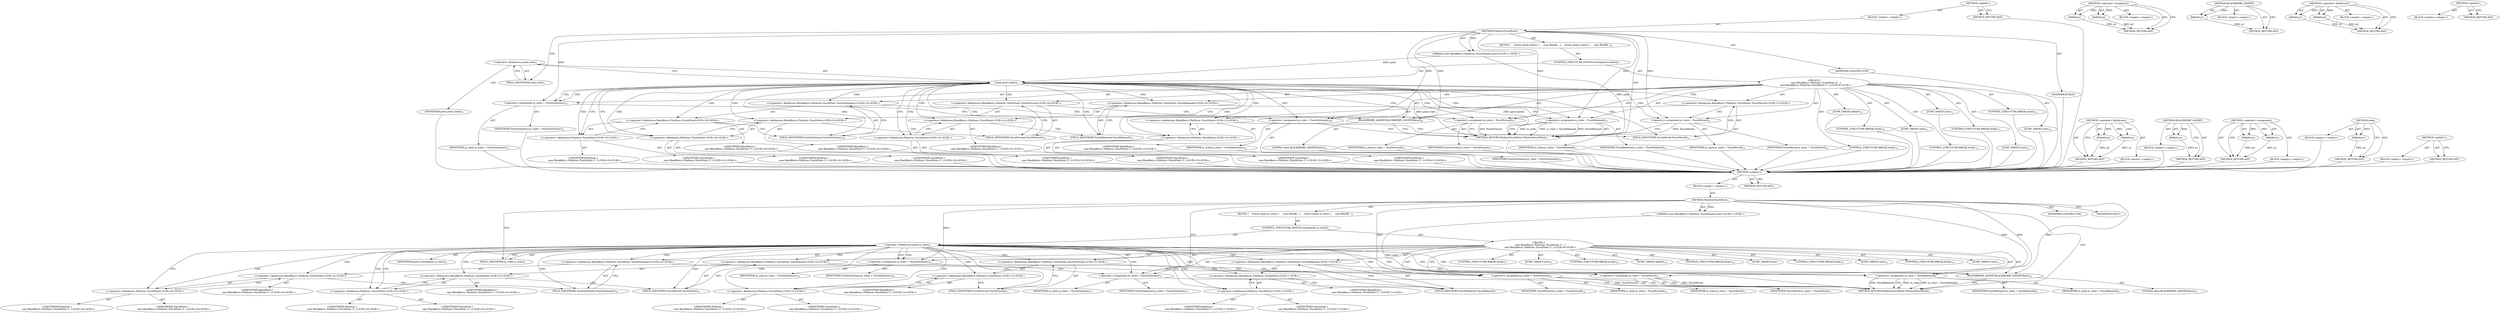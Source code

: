 digraph "&lt;global&gt;" {
vulnerable_6 [label=<(METHOD,&lt;global&gt;)<SUB>1</SUB>>];
vulnerable_7 [label=<(BLOCK,&lt;empty&gt;,&lt;empty&gt;)<SUB>1</SUB>>];
vulnerable_8 [label=<(METHOD,PlatformTouchPoint)<SUB>1</SUB>>];
vulnerable_9 [label="<(PARAM,const BlackBerry::Platform::TouchPoint&amp; point)<SUB>1</SUB>>"];
vulnerable_10 [label=<(BLOCK,{
    switch (point.m_state) {
     case BlackB...,{
    switch (point.m_state) {
     case BlackB...)<SUB>5</SUB>>];
vulnerable_11 [label=<(CONTROL_STRUCTURE,SWITCH,switch(point.m_state))<SUB>6</SUB>>];
vulnerable_12 [label=<(&lt;operator&gt;.fieldAccess,point.m_state)<SUB>6</SUB>>];
vulnerable_13 [label=<(IDENTIFIER,point,switch(point.m_state))<SUB>6</SUB>>];
vulnerable_14 [label=<(FIELD_IDENTIFIER,m_state,m_state)<SUB>6</SUB>>];
vulnerable_15 [label="<(BLOCK,{
     case BlackBerry::Platform::TouchPoint::T...,{
     case BlackBerry::Platform::TouchPoint::T...)<SUB>6</SUB>>"];
vulnerable_16 [label=<(JUMP_TARGET,case)<SUB>7</SUB>>];
vulnerable_17 [label="<(&lt;operator&gt;.fieldAccess,BlackBerry::Platform::TouchPoint::TouchReleased)<SUB>7</SUB>>"];
vulnerable_18 [label="<(&lt;operator&gt;.fieldAccess,BlackBerry::Platform::TouchPoint)<SUB>7</SUB>>"];
vulnerable_19 [label="<(IDENTIFIER,BlackBerry,{
     case BlackBerry::Platform::TouchPoint::T...)<SUB>7</SUB>>"];
vulnerable_20 [label="<(&lt;operator&gt;.fieldAccess,Platform::TouchPoint)<SUB>7</SUB>>"];
vulnerable_21 [label="<(IDENTIFIER,Platform,{
     case BlackBerry::Platform::TouchPoint::T...)<SUB>7</SUB>>"];
vulnerable_22 [label="<(IDENTIFIER,TouchPoint,{
     case BlackBerry::Platform::TouchPoint::T...)<SUB>7</SUB>>"];
vulnerable_23 [label=<(FIELD_IDENTIFIER,TouchReleased,TouchReleased)<SUB>7</SUB>>];
vulnerable_24 [label=<(&lt;operator&gt;.assignment,m_state = TouchReleased)<SUB>8</SUB>>];
vulnerable_25 [label=<(IDENTIFIER,m_state,m_state = TouchReleased)<SUB>8</SUB>>];
vulnerable_26 [label=<(IDENTIFIER,TouchReleased,m_state = TouchReleased)<SUB>8</SUB>>];
vulnerable_27 [label=<(CONTROL_STRUCTURE,BREAK,break;)<SUB>9</SUB>>];
vulnerable_28 [label=<(JUMP_TARGET,case)<SUB>10</SUB>>];
vulnerable_29 [label="<(&lt;operator&gt;.fieldAccess,BlackBerry::Platform::TouchPoint::TouchMoved)<SUB>10</SUB>>"];
vulnerable_30 [label="<(&lt;operator&gt;.fieldAccess,BlackBerry::Platform::TouchPoint)<SUB>10</SUB>>"];
vulnerable_31 [label="<(IDENTIFIER,BlackBerry,{
     case BlackBerry::Platform::TouchPoint::T...)<SUB>10</SUB>>"];
vulnerable_32 [label="<(&lt;operator&gt;.fieldAccess,Platform::TouchPoint)<SUB>10</SUB>>"];
vulnerable_33 [label="<(IDENTIFIER,Platform,{
     case BlackBerry::Platform::TouchPoint::T...)<SUB>10</SUB>>"];
vulnerable_34 [label="<(IDENTIFIER,TouchPoint,{
     case BlackBerry::Platform::TouchPoint::T...)<SUB>10</SUB>>"];
vulnerable_35 [label=<(FIELD_IDENTIFIER,TouchMoved,TouchMoved)<SUB>10</SUB>>];
vulnerable_36 [label=<(&lt;operator&gt;.assignment,m_state = TouchMoved)<SUB>11</SUB>>];
vulnerable_37 [label=<(IDENTIFIER,m_state,m_state = TouchMoved)<SUB>11</SUB>>];
vulnerable_38 [label=<(IDENTIFIER,TouchMoved,m_state = TouchMoved)<SUB>11</SUB>>];
vulnerable_39 [label=<(CONTROL_STRUCTURE,BREAK,break;)<SUB>12</SUB>>];
vulnerable_40 [label=<(JUMP_TARGET,case)<SUB>13</SUB>>];
vulnerable_41 [label="<(&lt;operator&gt;.fieldAccess,BlackBerry::Platform::TouchPoint::TouchPressed)<SUB>13</SUB>>"];
vulnerable_42 [label="<(&lt;operator&gt;.fieldAccess,BlackBerry::Platform::TouchPoint)<SUB>13</SUB>>"];
vulnerable_43 [label="<(IDENTIFIER,BlackBerry,{
     case BlackBerry::Platform::TouchPoint::T...)<SUB>13</SUB>>"];
vulnerable_44 [label="<(&lt;operator&gt;.fieldAccess,Platform::TouchPoint)<SUB>13</SUB>>"];
vulnerable_45 [label="<(IDENTIFIER,Platform,{
     case BlackBerry::Platform::TouchPoint::T...)<SUB>13</SUB>>"];
vulnerable_46 [label="<(IDENTIFIER,TouchPoint,{
     case BlackBerry::Platform::TouchPoint::T...)<SUB>13</SUB>>"];
vulnerable_47 [label=<(FIELD_IDENTIFIER,TouchPressed,TouchPressed)<SUB>13</SUB>>];
vulnerable_48 [label=<(&lt;operator&gt;.assignment,m_state = TouchPressed)<SUB>14</SUB>>];
vulnerable_49 [label=<(IDENTIFIER,m_state,m_state = TouchPressed)<SUB>14</SUB>>];
vulnerable_50 [label=<(IDENTIFIER,TouchPressed,m_state = TouchPressed)<SUB>14</SUB>>];
vulnerable_51 [label=<(CONTROL_STRUCTURE,BREAK,break;)<SUB>15</SUB>>];
vulnerable_52 [label=<(JUMP_TARGET,case)<SUB>16</SUB>>];
vulnerable_53 [label="<(&lt;operator&gt;.fieldAccess,BlackBerry::Platform::TouchPoint::TouchStationary)<SUB>16</SUB>>"];
vulnerable_54 [label="<(&lt;operator&gt;.fieldAccess,BlackBerry::Platform::TouchPoint)<SUB>16</SUB>>"];
vulnerable_55 [label="<(IDENTIFIER,BlackBerry,{
     case BlackBerry::Platform::TouchPoint::T...)<SUB>16</SUB>>"];
vulnerable_56 [label="<(&lt;operator&gt;.fieldAccess,Platform::TouchPoint)<SUB>16</SUB>>"];
vulnerable_57 [label="<(IDENTIFIER,Platform,{
     case BlackBerry::Platform::TouchPoint::T...)<SUB>16</SUB>>"];
vulnerable_58 [label="<(IDENTIFIER,TouchPoint,{
     case BlackBerry::Platform::TouchPoint::T...)<SUB>16</SUB>>"];
vulnerable_59 [label=<(FIELD_IDENTIFIER,TouchStationary,TouchStationary)<SUB>16</SUB>>];
vulnerable_60 [label=<(&lt;operator&gt;.assignment,m_state = TouchStationary)<SUB>17</SUB>>];
vulnerable_61 [label=<(IDENTIFIER,m_state,m_state = TouchStationary)<SUB>17</SUB>>];
vulnerable_62 [label=<(IDENTIFIER,TouchStationary,m_state = TouchStationary)<SUB>17</SUB>>];
vulnerable_63 [label=<(CONTROL_STRUCTURE,BREAK,break;)<SUB>18</SUB>>];
vulnerable_64 [label=<(JUMP_TARGET,default)<SUB>19</SUB>>];
vulnerable_65 [label=<(&lt;operator&gt;.assignment,m_state = TouchStationary)<SUB>20</SUB>>];
vulnerable_66 [label=<(IDENTIFIER,m_state,m_state = TouchStationary)<SUB>20</SUB>>];
vulnerable_67 [label=<(IDENTIFIER,TouchStationary,m_state = TouchStationary)<SUB>20</SUB>>];
vulnerable_68 [label=<(BLACKBERRY_ASSERT,BLACKBERRY_ASSERT(false))<SUB>21</SUB>>];
vulnerable_69 [label=<(LITERAL,false,BLACKBERRY_ASSERT(false))<SUB>21</SUB>>];
vulnerable_70 [label=<(CONTROL_STRUCTURE,BREAK,break;)<SUB>22</SUB>>];
vulnerable_71 [label=<(MODIFIER,CONSTRUCTOR)>];
vulnerable_72 [label=<(MODIFIER,PUBLIC)>];
vulnerable_73 [label=<(METHOD_RETURN,PlatformTouchPoint.PlatformTouchPoint)<SUB>1</SUB>>];
vulnerable_75 [label=<(METHOD_RETURN,ANY)<SUB>1</SUB>>];
vulnerable_103 [label=<(METHOD,&lt;operator&gt;.assignment)>];
vulnerable_104 [label=<(PARAM,p1)>];
vulnerable_105 [label=<(PARAM,p2)>];
vulnerable_106 [label=<(BLOCK,&lt;empty&gt;,&lt;empty&gt;)>];
vulnerable_107 [label=<(METHOD_RETURN,ANY)>];
vulnerable_108 [label=<(METHOD,BLACKBERRY_ASSERT)>];
vulnerable_109 [label=<(PARAM,p1)>];
vulnerable_110 [label=<(BLOCK,&lt;empty&gt;,&lt;empty&gt;)>];
vulnerable_111 [label=<(METHOD_RETURN,ANY)>];
vulnerable_98 [label=<(METHOD,&lt;operator&gt;.fieldAccess)>];
vulnerable_99 [label=<(PARAM,p1)>];
vulnerable_100 [label=<(PARAM,p2)>];
vulnerable_101 [label=<(BLOCK,&lt;empty&gt;,&lt;empty&gt;)>];
vulnerable_102 [label=<(METHOD_RETURN,ANY)>];
vulnerable_92 [label=<(METHOD,&lt;global&gt;)<SUB>1</SUB>>];
vulnerable_93 [label=<(BLOCK,&lt;empty&gt;,&lt;empty&gt;)>];
vulnerable_94 [label=<(METHOD_RETURN,ANY)>];
fixed_6 [label=<(METHOD,&lt;global&gt;)<SUB>1</SUB>>];
fixed_7 [label=<(BLOCK,&lt;empty&gt;,&lt;empty&gt;)<SUB>1</SUB>>];
fixed_8 [label=<(METHOD,PlatformTouchPoint)<SUB>1</SUB>>];
fixed_9 [label="<(PARAM,const BlackBerry::Platform::TouchPoint&amp; point)<SUB>1</SUB>>"];
fixed_10 [label=<(BLOCK,{
    switch (point.state()) {
     case BlackB...,{
    switch (point.state()) {
     case BlackB...)<SUB>8</SUB>>];
fixed_11 [label=<(CONTROL_STRUCTURE,SWITCH,switch(point.state()))<SUB>9</SUB>>];
fixed_12 [label=<(state,point.state())<SUB>9</SUB>>];
fixed_13 [label=<(&lt;operator&gt;.fieldAccess,point.state)<SUB>9</SUB>>];
fixed_14 [label=<(IDENTIFIER,point,point.state())<SUB>9</SUB>>];
fixed_15 [label=<(FIELD_IDENTIFIER,state,state)<SUB>9</SUB>>];
fixed_16 [label="<(BLOCK,{
     case BlackBerry::Platform::TouchPoint::T...,{
     case BlackBerry::Platform::TouchPoint::T...)<SUB>9</SUB>>"];
fixed_17 [label=<(JUMP_TARGET,case)<SUB>10</SUB>>];
fixed_18 [label="<(&lt;operator&gt;.fieldAccess,BlackBerry::Platform::TouchPoint::TouchReleased)<SUB>10</SUB>>"];
fixed_19 [label="<(&lt;operator&gt;.fieldAccess,BlackBerry::Platform::TouchPoint)<SUB>10</SUB>>"];
fixed_20 [label="<(IDENTIFIER,BlackBerry,{
     case BlackBerry::Platform::TouchPoint::T...)<SUB>10</SUB>>"];
fixed_21 [label="<(&lt;operator&gt;.fieldAccess,Platform::TouchPoint)<SUB>10</SUB>>"];
fixed_22 [label="<(IDENTIFIER,Platform,{
     case BlackBerry::Platform::TouchPoint::T...)<SUB>10</SUB>>"];
fixed_23 [label="<(IDENTIFIER,TouchPoint,{
     case BlackBerry::Platform::TouchPoint::T...)<SUB>10</SUB>>"];
fixed_24 [label=<(FIELD_IDENTIFIER,TouchReleased,TouchReleased)<SUB>10</SUB>>];
fixed_25 [label=<(&lt;operator&gt;.assignment,m_state = TouchReleased)<SUB>11</SUB>>];
fixed_26 [label=<(IDENTIFIER,m_state,m_state = TouchReleased)<SUB>11</SUB>>];
fixed_27 [label=<(IDENTIFIER,TouchReleased,m_state = TouchReleased)<SUB>11</SUB>>];
fixed_28 [label=<(CONTROL_STRUCTURE,BREAK,break;)<SUB>12</SUB>>];
fixed_29 [label=<(JUMP_TARGET,case)<SUB>13</SUB>>];
fixed_30 [label="<(&lt;operator&gt;.fieldAccess,BlackBerry::Platform::TouchPoint::TouchMoved)<SUB>13</SUB>>"];
fixed_31 [label="<(&lt;operator&gt;.fieldAccess,BlackBerry::Platform::TouchPoint)<SUB>13</SUB>>"];
fixed_32 [label="<(IDENTIFIER,BlackBerry,{
     case BlackBerry::Platform::TouchPoint::T...)<SUB>13</SUB>>"];
fixed_33 [label="<(&lt;operator&gt;.fieldAccess,Platform::TouchPoint)<SUB>13</SUB>>"];
fixed_34 [label="<(IDENTIFIER,Platform,{
     case BlackBerry::Platform::TouchPoint::T...)<SUB>13</SUB>>"];
fixed_35 [label="<(IDENTIFIER,TouchPoint,{
     case BlackBerry::Platform::TouchPoint::T...)<SUB>13</SUB>>"];
fixed_36 [label=<(FIELD_IDENTIFIER,TouchMoved,TouchMoved)<SUB>13</SUB>>];
fixed_37 [label=<(&lt;operator&gt;.assignment,m_state = TouchMoved)<SUB>14</SUB>>];
fixed_38 [label=<(IDENTIFIER,m_state,m_state = TouchMoved)<SUB>14</SUB>>];
fixed_39 [label=<(IDENTIFIER,TouchMoved,m_state = TouchMoved)<SUB>14</SUB>>];
fixed_40 [label=<(CONTROL_STRUCTURE,BREAK,break;)<SUB>15</SUB>>];
fixed_41 [label=<(JUMP_TARGET,case)<SUB>16</SUB>>];
fixed_42 [label="<(&lt;operator&gt;.fieldAccess,BlackBerry::Platform::TouchPoint::TouchPressed)<SUB>16</SUB>>"];
fixed_43 [label="<(&lt;operator&gt;.fieldAccess,BlackBerry::Platform::TouchPoint)<SUB>16</SUB>>"];
fixed_44 [label="<(IDENTIFIER,BlackBerry,{
     case BlackBerry::Platform::TouchPoint::T...)<SUB>16</SUB>>"];
fixed_45 [label="<(&lt;operator&gt;.fieldAccess,Platform::TouchPoint)<SUB>16</SUB>>"];
fixed_46 [label="<(IDENTIFIER,Platform,{
     case BlackBerry::Platform::TouchPoint::T...)<SUB>16</SUB>>"];
fixed_47 [label="<(IDENTIFIER,TouchPoint,{
     case BlackBerry::Platform::TouchPoint::T...)<SUB>16</SUB>>"];
fixed_48 [label=<(FIELD_IDENTIFIER,TouchPressed,TouchPressed)<SUB>16</SUB>>];
fixed_49 [label=<(&lt;operator&gt;.assignment,m_state = TouchPressed)<SUB>17</SUB>>];
fixed_50 [label=<(IDENTIFIER,m_state,m_state = TouchPressed)<SUB>17</SUB>>];
fixed_51 [label=<(IDENTIFIER,TouchPressed,m_state = TouchPressed)<SUB>17</SUB>>];
fixed_52 [label=<(CONTROL_STRUCTURE,BREAK,break;)<SUB>18</SUB>>];
fixed_53 [label=<(JUMP_TARGET,case)<SUB>19</SUB>>];
fixed_54 [label="<(&lt;operator&gt;.fieldAccess,BlackBerry::Platform::TouchPoint::TouchStationary)<SUB>19</SUB>>"];
fixed_55 [label="<(&lt;operator&gt;.fieldAccess,BlackBerry::Platform::TouchPoint)<SUB>19</SUB>>"];
fixed_56 [label="<(IDENTIFIER,BlackBerry,{
     case BlackBerry::Platform::TouchPoint::T...)<SUB>19</SUB>>"];
fixed_57 [label="<(&lt;operator&gt;.fieldAccess,Platform::TouchPoint)<SUB>19</SUB>>"];
fixed_58 [label="<(IDENTIFIER,Platform,{
     case BlackBerry::Platform::TouchPoint::T...)<SUB>19</SUB>>"];
fixed_59 [label="<(IDENTIFIER,TouchPoint,{
     case BlackBerry::Platform::TouchPoint::T...)<SUB>19</SUB>>"];
fixed_60 [label=<(FIELD_IDENTIFIER,TouchStationary,TouchStationary)<SUB>19</SUB>>];
fixed_61 [label=<(&lt;operator&gt;.assignment,m_state = TouchStationary)<SUB>20</SUB>>];
fixed_62 [label=<(IDENTIFIER,m_state,m_state = TouchStationary)<SUB>20</SUB>>];
fixed_63 [label=<(IDENTIFIER,TouchStationary,m_state = TouchStationary)<SUB>20</SUB>>];
fixed_64 [label=<(CONTROL_STRUCTURE,BREAK,break;)<SUB>21</SUB>>];
fixed_65 [label=<(JUMP_TARGET,default)<SUB>22</SUB>>];
fixed_66 [label=<(&lt;operator&gt;.assignment,m_state = TouchStationary)<SUB>23</SUB>>];
fixed_67 [label=<(IDENTIFIER,m_state,m_state = TouchStationary)<SUB>23</SUB>>];
fixed_68 [label=<(IDENTIFIER,TouchStationary,m_state = TouchStationary)<SUB>23</SUB>>];
fixed_69 [label=<(BLACKBERRY_ASSERT,BLACKBERRY_ASSERT(false))<SUB>24</SUB>>];
fixed_70 [label=<(LITERAL,false,BLACKBERRY_ASSERT(false))<SUB>24</SUB>>];
fixed_71 [label=<(CONTROL_STRUCTURE,BREAK,break;)<SUB>25</SUB>>];
fixed_72 [label=<(MODIFIER,CONSTRUCTOR)>];
fixed_73 [label=<(MODIFIER,PUBLIC)>];
fixed_74 [label=<(METHOD_RETURN,PlatformTouchPoint.PlatformTouchPoint)<SUB>1</SUB>>];
fixed_76 [label=<(METHOD_RETURN,ANY)<SUB>1</SUB>>];
fixed_103 [label=<(METHOD,&lt;operator&gt;.fieldAccess)>];
fixed_104 [label=<(PARAM,p1)>];
fixed_105 [label=<(PARAM,p2)>];
fixed_106 [label=<(BLOCK,&lt;empty&gt;,&lt;empty&gt;)>];
fixed_107 [label=<(METHOD_RETURN,ANY)>];
fixed_113 [label=<(METHOD,BLACKBERRY_ASSERT)>];
fixed_114 [label=<(PARAM,p1)>];
fixed_115 [label=<(BLOCK,&lt;empty&gt;,&lt;empty&gt;)>];
fixed_116 [label=<(METHOD_RETURN,ANY)>];
fixed_108 [label=<(METHOD,&lt;operator&gt;.assignment)>];
fixed_109 [label=<(PARAM,p1)>];
fixed_110 [label=<(PARAM,p2)>];
fixed_111 [label=<(BLOCK,&lt;empty&gt;,&lt;empty&gt;)>];
fixed_112 [label=<(METHOD_RETURN,ANY)>];
fixed_99 [label=<(METHOD,state)>];
fixed_100 [label=<(PARAM,p1)>];
fixed_101 [label=<(BLOCK,&lt;empty&gt;,&lt;empty&gt;)>];
fixed_102 [label=<(METHOD_RETURN,ANY)>];
fixed_93 [label=<(METHOD,&lt;global&gt;)<SUB>1</SUB>>];
fixed_94 [label=<(BLOCK,&lt;empty&gt;,&lt;empty&gt;)>];
fixed_95 [label=<(METHOD_RETURN,ANY)>];
vulnerable_6 -> vulnerable_7  [key=0, label="AST: "];
vulnerable_6 -> vulnerable_75  [key=0, label="AST: "];
vulnerable_6 -> vulnerable_75  [key=1, label="CFG: "];
vulnerable_7 -> vulnerable_8  [key=0, label="AST: "];
vulnerable_8 -> vulnerable_9  [key=0, label="AST: "];
vulnerable_8 -> vulnerable_9  [key=1, label="DDG: "];
vulnerable_8 -> vulnerable_10  [key=0, label="AST: "];
vulnerable_8 -> vulnerable_71  [key=0, label="AST: "];
vulnerable_8 -> vulnerable_72  [key=0, label="AST: "];
vulnerable_8 -> vulnerable_73  [key=0, label="AST: "];
vulnerable_8 -> vulnerable_14  [key=0, label="CFG: "];
vulnerable_8 -> vulnerable_24  [key=0, label="DDG: "];
vulnerable_8 -> vulnerable_36  [key=0, label="DDG: "];
vulnerable_8 -> vulnerable_48  [key=0, label="DDG: "];
vulnerable_8 -> vulnerable_60  [key=0, label="DDG: "];
vulnerable_8 -> vulnerable_65  [key=0, label="DDG: "];
vulnerable_8 -> vulnerable_68  [key=0, label="DDG: "];
vulnerable_9 -> vulnerable_73  [key=0, label="DDG: point"];
vulnerable_10 -> vulnerable_11  [key=0, label="AST: "];
vulnerable_11 -> vulnerable_12  [key=0, label="AST: "];
vulnerable_11 -> vulnerable_15  [key=0, label="AST: "];
vulnerable_12 -> vulnerable_13  [key=0, label="AST: "];
vulnerable_12 -> vulnerable_14  [key=0, label="AST: "];
vulnerable_12 -> vulnerable_20  [key=0, label="CFG: "];
vulnerable_12 -> vulnerable_20  [key=1, label="CDG: "];
vulnerable_12 -> vulnerable_32  [key=0, label="CFG: "];
vulnerable_12 -> vulnerable_32  [key=1, label="CDG: "];
vulnerable_12 -> vulnerable_44  [key=0, label="CFG: "];
vulnerable_12 -> vulnerable_44  [key=1, label="CDG: "];
vulnerable_12 -> vulnerable_56  [key=0, label="CFG: "];
vulnerable_12 -> vulnerable_56  [key=1, label="CDG: "];
vulnerable_12 -> vulnerable_65  [key=0, label="CFG: "];
vulnerable_12 -> vulnerable_65  [key=1, label="CDG: "];
vulnerable_12 -> vulnerable_17  [key=0, label="CDG: "];
vulnerable_12 -> vulnerable_47  [key=0, label="CDG: "];
vulnerable_12 -> vulnerable_30  [key=0, label="CDG: "];
vulnerable_12 -> vulnerable_48  [key=0, label="CDG: "];
vulnerable_12 -> vulnerable_68  [key=0, label="CDG: "];
vulnerable_12 -> vulnerable_60  [key=0, label="CDG: "];
vulnerable_12 -> vulnerable_42  [key=0, label="CDG: "];
vulnerable_12 -> vulnerable_29  [key=0, label="CDG: "];
vulnerable_12 -> vulnerable_18  [key=0, label="CDG: "];
vulnerable_12 -> vulnerable_59  [key=0, label="CDG: "];
vulnerable_12 -> vulnerable_35  [key=0, label="CDG: "];
vulnerable_12 -> vulnerable_54  [key=0, label="CDG: "];
vulnerable_12 -> vulnerable_24  [key=0, label="CDG: "];
vulnerable_12 -> vulnerable_23  [key=0, label="CDG: "];
vulnerable_12 -> vulnerable_36  [key=0, label="CDG: "];
vulnerable_12 -> vulnerable_53  [key=0, label="CDG: "];
vulnerable_12 -> vulnerable_41  [key=0, label="CDG: "];
vulnerable_14 -> vulnerable_12  [key=0, label="CFG: "];
vulnerable_15 -> vulnerable_16  [key=0, label="AST: "];
vulnerable_15 -> vulnerable_17  [key=0, label="AST: "];
vulnerable_15 -> vulnerable_24  [key=0, label="AST: "];
vulnerable_15 -> vulnerable_27  [key=0, label="AST: "];
vulnerable_15 -> vulnerable_28  [key=0, label="AST: "];
vulnerable_15 -> vulnerable_29  [key=0, label="AST: "];
vulnerable_15 -> vulnerable_36  [key=0, label="AST: "];
vulnerable_15 -> vulnerable_39  [key=0, label="AST: "];
vulnerable_15 -> vulnerable_40  [key=0, label="AST: "];
vulnerable_15 -> vulnerable_41  [key=0, label="AST: "];
vulnerable_15 -> vulnerable_48  [key=0, label="AST: "];
vulnerable_15 -> vulnerable_51  [key=0, label="AST: "];
vulnerable_15 -> vulnerable_52  [key=0, label="AST: "];
vulnerable_15 -> vulnerable_53  [key=0, label="AST: "];
vulnerable_15 -> vulnerable_60  [key=0, label="AST: "];
vulnerable_15 -> vulnerable_63  [key=0, label="AST: "];
vulnerable_15 -> vulnerable_64  [key=0, label="AST: "];
vulnerable_15 -> vulnerable_65  [key=0, label="AST: "];
vulnerable_15 -> vulnerable_68  [key=0, label="AST: "];
vulnerable_15 -> vulnerable_70  [key=0, label="AST: "];
vulnerable_17 -> vulnerable_18  [key=0, label="AST: "];
vulnerable_17 -> vulnerable_23  [key=0, label="AST: "];
vulnerable_17 -> vulnerable_24  [key=0, label="CFG: "];
vulnerable_18 -> vulnerable_19  [key=0, label="AST: "];
vulnerable_18 -> vulnerable_20  [key=0, label="AST: "];
vulnerable_18 -> vulnerable_23  [key=0, label="CFG: "];
vulnerable_20 -> vulnerable_21  [key=0, label="AST: "];
vulnerable_20 -> vulnerable_22  [key=0, label="AST: "];
vulnerable_20 -> vulnerable_18  [key=0, label="CFG: "];
vulnerable_23 -> vulnerable_17  [key=0, label="CFG: "];
vulnerable_24 -> vulnerable_25  [key=0, label="AST: "];
vulnerable_24 -> vulnerable_26  [key=0, label="AST: "];
vulnerable_24 -> vulnerable_73  [key=0, label="CFG: "];
vulnerable_24 -> vulnerable_73  [key=1, label="DDG: m_state"];
vulnerable_24 -> vulnerable_73  [key=2, label="DDG: m_state = TouchReleased"];
vulnerable_24 -> vulnerable_73  [key=3, label="DDG: TouchReleased"];
vulnerable_29 -> vulnerable_30  [key=0, label="AST: "];
vulnerable_29 -> vulnerable_35  [key=0, label="AST: "];
vulnerable_29 -> vulnerable_36  [key=0, label="CFG: "];
vulnerable_30 -> vulnerable_31  [key=0, label="AST: "];
vulnerable_30 -> vulnerable_32  [key=0, label="AST: "];
vulnerable_30 -> vulnerable_35  [key=0, label="CFG: "];
vulnerable_32 -> vulnerable_33  [key=0, label="AST: "];
vulnerable_32 -> vulnerable_34  [key=0, label="AST: "];
vulnerable_32 -> vulnerable_30  [key=0, label="CFG: "];
vulnerable_35 -> vulnerable_29  [key=0, label="CFG: "];
vulnerable_36 -> vulnerable_37  [key=0, label="AST: "];
vulnerable_36 -> vulnerable_38  [key=0, label="AST: "];
vulnerable_36 -> vulnerable_73  [key=0, label="CFG: "];
vulnerable_36 -> vulnerable_73  [key=1, label="DDG: TouchMoved"];
vulnerable_41 -> vulnerable_42  [key=0, label="AST: "];
vulnerable_41 -> vulnerable_47  [key=0, label="AST: "];
vulnerable_41 -> vulnerable_48  [key=0, label="CFG: "];
vulnerable_42 -> vulnerable_43  [key=0, label="AST: "];
vulnerable_42 -> vulnerable_44  [key=0, label="AST: "];
vulnerable_42 -> vulnerable_47  [key=0, label="CFG: "];
vulnerable_44 -> vulnerable_45  [key=0, label="AST: "];
vulnerable_44 -> vulnerable_46  [key=0, label="AST: "];
vulnerable_44 -> vulnerable_42  [key=0, label="CFG: "];
vulnerable_47 -> vulnerable_41  [key=0, label="CFG: "];
vulnerable_48 -> vulnerable_49  [key=0, label="AST: "];
vulnerable_48 -> vulnerable_50  [key=0, label="AST: "];
vulnerable_48 -> vulnerable_73  [key=0, label="CFG: "];
vulnerable_48 -> vulnerable_73  [key=1, label="DDG: TouchPressed"];
vulnerable_53 -> vulnerable_54  [key=0, label="AST: "];
vulnerable_53 -> vulnerable_59  [key=0, label="AST: "];
vulnerable_53 -> vulnerable_60  [key=0, label="CFG: "];
vulnerable_54 -> vulnerable_55  [key=0, label="AST: "];
vulnerable_54 -> vulnerable_56  [key=0, label="AST: "];
vulnerable_54 -> vulnerable_59  [key=0, label="CFG: "];
vulnerable_56 -> vulnerable_57  [key=0, label="AST: "];
vulnerable_56 -> vulnerable_58  [key=0, label="AST: "];
vulnerable_56 -> vulnerable_54  [key=0, label="CFG: "];
vulnerable_59 -> vulnerable_53  [key=0, label="CFG: "];
vulnerable_60 -> vulnerable_61  [key=0, label="AST: "];
vulnerable_60 -> vulnerable_62  [key=0, label="AST: "];
vulnerable_60 -> vulnerable_73  [key=0, label="CFG: "];
vulnerable_65 -> vulnerable_66  [key=0, label="AST: "];
vulnerable_65 -> vulnerable_67  [key=0, label="AST: "];
vulnerable_65 -> vulnerable_68  [key=0, label="CFG: "];
vulnerable_68 -> vulnerable_69  [key=0, label="AST: "];
vulnerable_68 -> vulnerable_73  [key=0, label="CFG: "];
vulnerable_103 -> vulnerable_104  [key=0, label="AST: "];
vulnerable_103 -> vulnerable_104  [key=1, label="DDG: "];
vulnerable_103 -> vulnerable_106  [key=0, label="AST: "];
vulnerable_103 -> vulnerable_105  [key=0, label="AST: "];
vulnerable_103 -> vulnerable_105  [key=1, label="DDG: "];
vulnerable_103 -> vulnerable_107  [key=0, label="AST: "];
vulnerable_103 -> vulnerable_107  [key=1, label="CFG: "];
vulnerable_104 -> vulnerable_107  [key=0, label="DDG: p1"];
vulnerable_105 -> vulnerable_107  [key=0, label="DDG: p2"];
vulnerable_108 -> vulnerable_109  [key=0, label="AST: "];
vulnerable_108 -> vulnerable_109  [key=1, label="DDG: "];
vulnerable_108 -> vulnerable_110  [key=0, label="AST: "];
vulnerable_108 -> vulnerable_111  [key=0, label="AST: "];
vulnerable_108 -> vulnerable_111  [key=1, label="CFG: "];
vulnerable_109 -> vulnerable_111  [key=0, label="DDG: p1"];
vulnerable_98 -> vulnerable_99  [key=0, label="AST: "];
vulnerable_98 -> vulnerable_99  [key=1, label="DDG: "];
vulnerable_98 -> vulnerable_101  [key=0, label="AST: "];
vulnerable_98 -> vulnerable_100  [key=0, label="AST: "];
vulnerable_98 -> vulnerable_100  [key=1, label="DDG: "];
vulnerable_98 -> vulnerable_102  [key=0, label="AST: "];
vulnerable_98 -> vulnerable_102  [key=1, label="CFG: "];
vulnerable_99 -> vulnerable_102  [key=0, label="DDG: p1"];
vulnerable_100 -> vulnerable_102  [key=0, label="DDG: p2"];
vulnerable_92 -> vulnerable_93  [key=0, label="AST: "];
vulnerable_92 -> vulnerable_94  [key=0, label="AST: "];
vulnerable_92 -> vulnerable_94  [key=1, label="CFG: "];
fixed_6 -> fixed_7  [key=0, label="AST: "];
fixed_6 -> fixed_76  [key=0, label="AST: "];
fixed_6 -> fixed_76  [key=1, label="CFG: "];
fixed_7 -> fixed_8  [key=0, label="AST: "];
fixed_8 -> fixed_9  [key=0, label="AST: "];
fixed_8 -> fixed_9  [key=1, label="DDG: "];
fixed_8 -> fixed_10  [key=0, label="AST: "];
fixed_8 -> fixed_72  [key=0, label="AST: "];
fixed_8 -> fixed_73  [key=0, label="AST: "];
fixed_8 -> fixed_74  [key=0, label="AST: "];
fixed_8 -> fixed_15  [key=0, label="CFG: "];
fixed_8 -> fixed_25  [key=0, label="DDG: "];
fixed_8 -> fixed_37  [key=0, label="DDG: "];
fixed_8 -> fixed_49  [key=0, label="DDG: "];
fixed_8 -> fixed_61  [key=0, label="DDG: "];
fixed_8 -> fixed_66  [key=0, label="DDG: "];
fixed_8 -> fixed_69  [key=0, label="DDG: "];
fixed_9 -> fixed_74  [key=0, label="DDG: point"];
fixed_9 -> fixed_12  [key=0, label="DDG: point"];
fixed_10 -> fixed_11  [key=0, label="AST: "];
fixed_11 -> fixed_12  [key=0, label="AST: "];
fixed_11 -> fixed_16  [key=0, label="AST: "];
fixed_12 -> fixed_13  [key=0, label="AST: "];
fixed_12 -> fixed_21  [key=0, label="CFG: "];
fixed_12 -> fixed_21  [key=1, label="CDG: "];
fixed_12 -> fixed_33  [key=0, label="CFG: "];
fixed_12 -> fixed_33  [key=1, label="CDG: "];
fixed_12 -> fixed_45  [key=0, label="CFG: "];
fixed_12 -> fixed_45  [key=1, label="CDG: "];
fixed_12 -> fixed_57  [key=0, label="CFG: "];
fixed_12 -> fixed_57  [key=1, label="CDG: "];
fixed_12 -> fixed_66  [key=0, label="CFG: "];
fixed_12 -> fixed_66  [key=1, label="CDG: "];
fixed_12 -> fixed_74  [key=0, label="DDG: point.state"];
fixed_12 -> fixed_74  [key=1, label="DDG: point.state()"];
fixed_12 -> fixed_30  [key=0, label="CDG: "];
fixed_12 -> fixed_48  [key=0, label="CDG: "];
fixed_12 -> fixed_49  [key=0, label="CDG: "];
fixed_12 -> fixed_60  [key=0, label="CDG: "];
fixed_12 -> fixed_42  [key=0, label="CDG: "];
fixed_12 -> fixed_19  [key=0, label="CDG: "];
fixed_12 -> fixed_37  [key=0, label="CDG: "];
fixed_12 -> fixed_25  [key=0, label="CDG: "];
fixed_12 -> fixed_69  [key=0, label="CDG: "];
fixed_12 -> fixed_18  [key=0, label="CDG: "];
fixed_12 -> fixed_54  [key=0, label="CDG: "];
fixed_12 -> fixed_43  [key=0, label="CDG: "];
fixed_12 -> fixed_24  [key=0, label="CDG: "];
fixed_12 -> fixed_61  [key=0, label="CDG: "];
fixed_12 -> fixed_36  [key=0, label="CDG: "];
fixed_12 -> fixed_55  [key=0, label="CDG: "];
fixed_12 -> fixed_31  [key=0, label="CDG: "];
fixed_13 -> fixed_14  [key=0, label="AST: "];
fixed_13 -> fixed_15  [key=0, label="AST: "];
fixed_13 -> fixed_12  [key=0, label="CFG: "];
fixed_14 -> vulnerable_6  [key=0];
fixed_15 -> fixed_13  [key=0, label="CFG: "];
fixed_16 -> fixed_17  [key=0, label="AST: "];
fixed_16 -> fixed_18  [key=0, label="AST: "];
fixed_16 -> fixed_25  [key=0, label="AST: "];
fixed_16 -> fixed_28  [key=0, label="AST: "];
fixed_16 -> fixed_29  [key=0, label="AST: "];
fixed_16 -> fixed_30  [key=0, label="AST: "];
fixed_16 -> fixed_37  [key=0, label="AST: "];
fixed_16 -> fixed_40  [key=0, label="AST: "];
fixed_16 -> fixed_41  [key=0, label="AST: "];
fixed_16 -> fixed_42  [key=0, label="AST: "];
fixed_16 -> fixed_49  [key=0, label="AST: "];
fixed_16 -> fixed_52  [key=0, label="AST: "];
fixed_16 -> fixed_53  [key=0, label="AST: "];
fixed_16 -> fixed_54  [key=0, label="AST: "];
fixed_16 -> fixed_61  [key=0, label="AST: "];
fixed_16 -> fixed_64  [key=0, label="AST: "];
fixed_16 -> fixed_65  [key=0, label="AST: "];
fixed_16 -> fixed_66  [key=0, label="AST: "];
fixed_16 -> fixed_69  [key=0, label="AST: "];
fixed_16 -> fixed_71  [key=0, label="AST: "];
fixed_17 -> vulnerable_6  [key=0];
fixed_18 -> fixed_19  [key=0, label="AST: "];
fixed_18 -> fixed_24  [key=0, label="AST: "];
fixed_18 -> fixed_25  [key=0, label="CFG: "];
fixed_19 -> fixed_20  [key=0, label="AST: "];
fixed_19 -> fixed_21  [key=0, label="AST: "];
fixed_19 -> fixed_24  [key=0, label="CFG: "];
fixed_20 -> vulnerable_6  [key=0];
fixed_21 -> fixed_22  [key=0, label="AST: "];
fixed_21 -> fixed_23  [key=0, label="AST: "];
fixed_21 -> fixed_19  [key=0, label="CFG: "];
fixed_22 -> vulnerable_6  [key=0];
fixed_23 -> vulnerable_6  [key=0];
fixed_24 -> fixed_18  [key=0, label="CFG: "];
fixed_25 -> fixed_26  [key=0, label="AST: "];
fixed_25 -> fixed_27  [key=0, label="AST: "];
fixed_25 -> fixed_74  [key=0, label="CFG: "];
fixed_25 -> fixed_74  [key=1, label="DDG: m_state"];
fixed_25 -> fixed_74  [key=2, label="DDG: m_state = TouchReleased"];
fixed_25 -> fixed_74  [key=3, label="DDG: TouchReleased"];
fixed_26 -> vulnerable_6  [key=0];
fixed_27 -> vulnerable_6  [key=0];
fixed_28 -> vulnerable_6  [key=0];
fixed_29 -> vulnerable_6  [key=0];
fixed_30 -> fixed_31  [key=0, label="AST: "];
fixed_30 -> fixed_36  [key=0, label="AST: "];
fixed_30 -> fixed_37  [key=0, label="CFG: "];
fixed_31 -> fixed_32  [key=0, label="AST: "];
fixed_31 -> fixed_33  [key=0, label="AST: "];
fixed_31 -> fixed_36  [key=0, label="CFG: "];
fixed_32 -> vulnerable_6  [key=0];
fixed_33 -> fixed_34  [key=0, label="AST: "];
fixed_33 -> fixed_35  [key=0, label="AST: "];
fixed_33 -> fixed_31  [key=0, label="CFG: "];
fixed_34 -> vulnerable_6  [key=0];
fixed_35 -> vulnerable_6  [key=0];
fixed_36 -> fixed_30  [key=0, label="CFG: "];
fixed_37 -> fixed_38  [key=0, label="AST: "];
fixed_37 -> fixed_39  [key=0, label="AST: "];
fixed_37 -> fixed_74  [key=0, label="CFG: "];
fixed_37 -> fixed_74  [key=1, label="DDG: TouchMoved"];
fixed_38 -> vulnerable_6  [key=0];
fixed_39 -> vulnerable_6  [key=0];
fixed_40 -> vulnerable_6  [key=0];
fixed_41 -> vulnerable_6  [key=0];
fixed_42 -> fixed_43  [key=0, label="AST: "];
fixed_42 -> fixed_48  [key=0, label="AST: "];
fixed_42 -> fixed_49  [key=0, label="CFG: "];
fixed_43 -> fixed_44  [key=0, label="AST: "];
fixed_43 -> fixed_45  [key=0, label="AST: "];
fixed_43 -> fixed_48  [key=0, label="CFG: "];
fixed_44 -> vulnerable_6  [key=0];
fixed_45 -> fixed_46  [key=0, label="AST: "];
fixed_45 -> fixed_47  [key=0, label="AST: "];
fixed_45 -> fixed_43  [key=0, label="CFG: "];
fixed_46 -> vulnerable_6  [key=0];
fixed_47 -> vulnerable_6  [key=0];
fixed_48 -> fixed_42  [key=0, label="CFG: "];
fixed_49 -> fixed_50  [key=0, label="AST: "];
fixed_49 -> fixed_51  [key=0, label="AST: "];
fixed_49 -> fixed_74  [key=0, label="CFG: "];
fixed_49 -> fixed_74  [key=1, label="DDG: TouchPressed"];
fixed_50 -> vulnerable_6  [key=0];
fixed_51 -> vulnerable_6  [key=0];
fixed_52 -> vulnerable_6  [key=0];
fixed_53 -> vulnerable_6  [key=0];
fixed_54 -> fixed_55  [key=0, label="AST: "];
fixed_54 -> fixed_60  [key=0, label="AST: "];
fixed_54 -> fixed_61  [key=0, label="CFG: "];
fixed_55 -> fixed_56  [key=0, label="AST: "];
fixed_55 -> fixed_57  [key=0, label="AST: "];
fixed_55 -> fixed_60  [key=0, label="CFG: "];
fixed_56 -> vulnerable_6  [key=0];
fixed_57 -> fixed_58  [key=0, label="AST: "];
fixed_57 -> fixed_59  [key=0, label="AST: "];
fixed_57 -> fixed_55  [key=0, label="CFG: "];
fixed_58 -> vulnerable_6  [key=0];
fixed_59 -> vulnerable_6  [key=0];
fixed_60 -> fixed_54  [key=0, label="CFG: "];
fixed_61 -> fixed_62  [key=0, label="AST: "];
fixed_61 -> fixed_63  [key=0, label="AST: "];
fixed_61 -> fixed_74  [key=0, label="CFG: "];
fixed_62 -> vulnerable_6  [key=0];
fixed_63 -> vulnerable_6  [key=0];
fixed_64 -> vulnerable_6  [key=0];
fixed_65 -> vulnerable_6  [key=0];
fixed_66 -> fixed_67  [key=0, label="AST: "];
fixed_66 -> fixed_68  [key=0, label="AST: "];
fixed_66 -> fixed_69  [key=0, label="CFG: "];
fixed_67 -> vulnerable_6  [key=0];
fixed_68 -> vulnerable_6  [key=0];
fixed_69 -> fixed_70  [key=0, label="AST: "];
fixed_69 -> fixed_74  [key=0, label="CFG: "];
fixed_70 -> vulnerable_6  [key=0];
fixed_71 -> vulnerable_6  [key=0];
fixed_72 -> vulnerable_6  [key=0];
fixed_73 -> vulnerable_6  [key=0];
fixed_74 -> vulnerable_6  [key=0];
fixed_76 -> vulnerable_6  [key=0];
fixed_103 -> fixed_104  [key=0, label="AST: "];
fixed_103 -> fixed_104  [key=1, label="DDG: "];
fixed_103 -> fixed_106  [key=0, label="AST: "];
fixed_103 -> fixed_105  [key=0, label="AST: "];
fixed_103 -> fixed_105  [key=1, label="DDG: "];
fixed_103 -> fixed_107  [key=0, label="AST: "];
fixed_103 -> fixed_107  [key=1, label="CFG: "];
fixed_104 -> fixed_107  [key=0, label="DDG: p1"];
fixed_105 -> fixed_107  [key=0, label="DDG: p2"];
fixed_106 -> vulnerable_6  [key=0];
fixed_107 -> vulnerable_6  [key=0];
fixed_113 -> fixed_114  [key=0, label="AST: "];
fixed_113 -> fixed_114  [key=1, label="DDG: "];
fixed_113 -> fixed_115  [key=0, label="AST: "];
fixed_113 -> fixed_116  [key=0, label="AST: "];
fixed_113 -> fixed_116  [key=1, label="CFG: "];
fixed_114 -> fixed_116  [key=0, label="DDG: p1"];
fixed_115 -> vulnerable_6  [key=0];
fixed_116 -> vulnerable_6  [key=0];
fixed_108 -> fixed_109  [key=0, label="AST: "];
fixed_108 -> fixed_109  [key=1, label="DDG: "];
fixed_108 -> fixed_111  [key=0, label="AST: "];
fixed_108 -> fixed_110  [key=0, label="AST: "];
fixed_108 -> fixed_110  [key=1, label="DDG: "];
fixed_108 -> fixed_112  [key=0, label="AST: "];
fixed_108 -> fixed_112  [key=1, label="CFG: "];
fixed_109 -> fixed_112  [key=0, label="DDG: p1"];
fixed_110 -> fixed_112  [key=0, label="DDG: p2"];
fixed_111 -> vulnerable_6  [key=0];
fixed_112 -> vulnerable_6  [key=0];
fixed_99 -> fixed_100  [key=0, label="AST: "];
fixed_99 -> fixed_100  [key=1, label="DDG: "];
fixed_99 -> fixed_101  [key=0, label="AST: "];
fixed_99 -> fixed_102  [key=0, label="AST: "];
fixed_99 -> fixed_102  [key=1, label="CFG: "];
fixed_100 -> fixed_102  [key=0, label="DDG: p1"];
fixed_101 -> vulnerable_6  [key=0];
fixed_102 -> vulnerable_6  [key=0];
fixed_93 -> fixed_94  [key=0, label="AST: "];
fixed_93 -> fixed_95  [key=0, label="AST: "];
fixed_93 -> fixed_95  [key=1, label="CFG: "];
fixed_94 -> vulnerable_6  [key=0];
fixed_95 -> vulnerable_6  [key=0];
}
